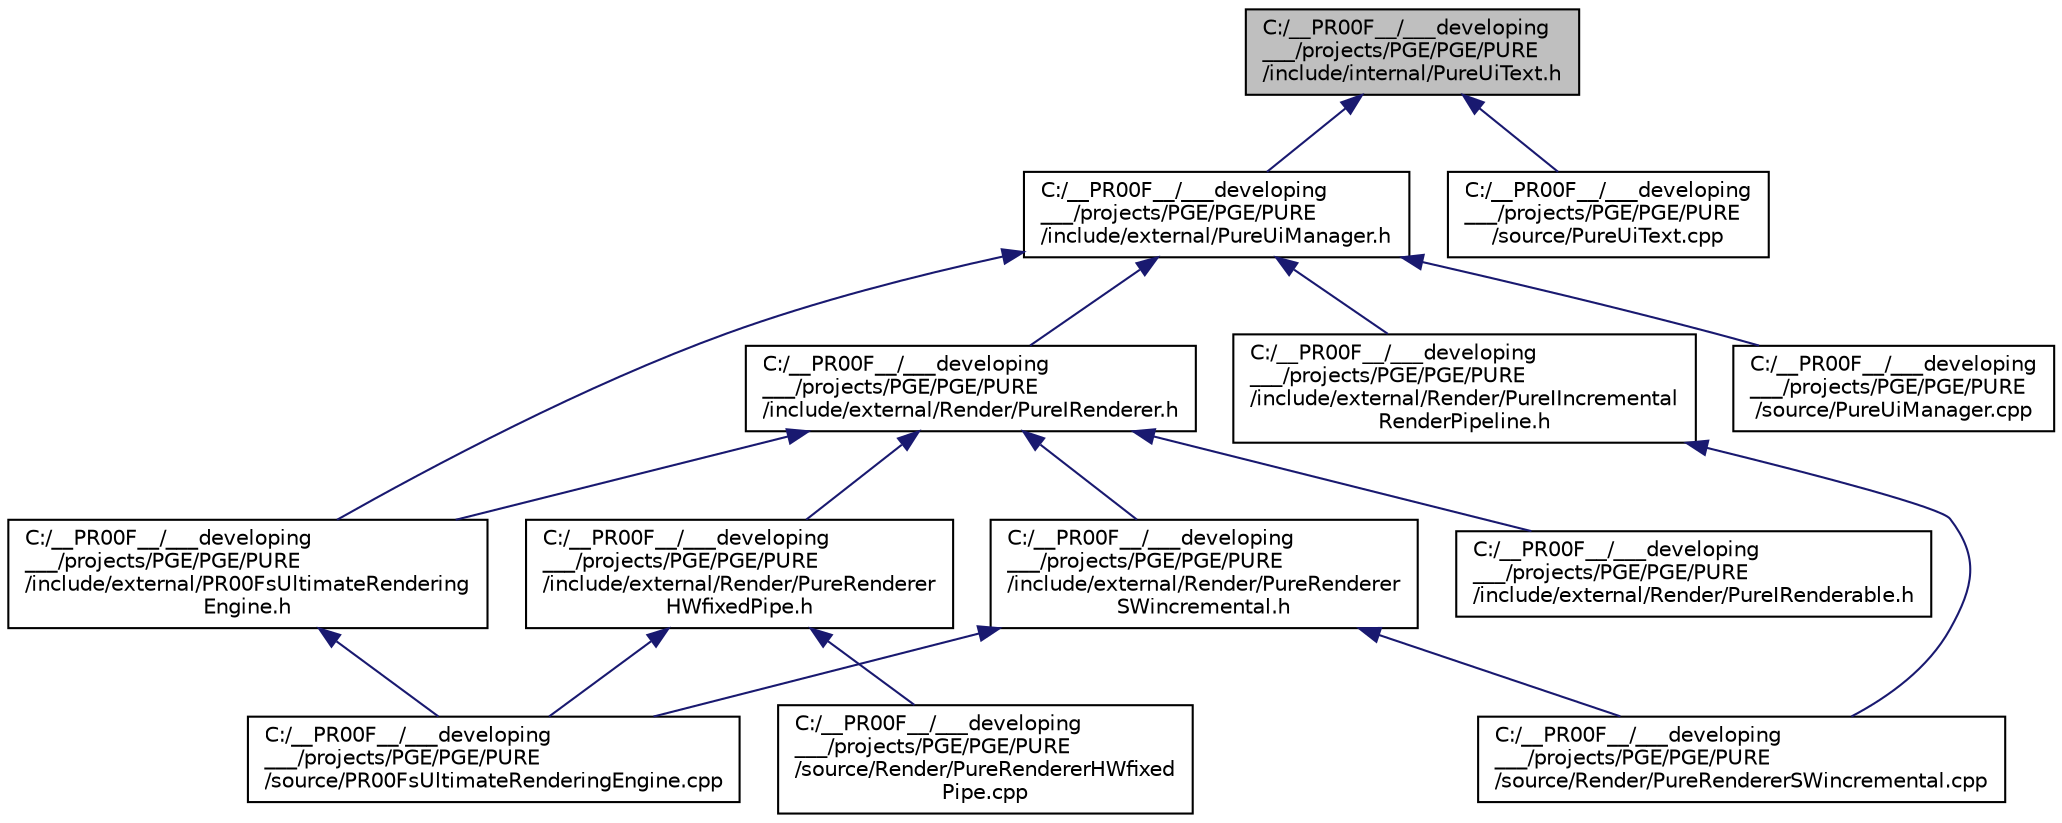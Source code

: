 digraph "C:/__PR00F__/___developing___/projects/PGE/PGE/PURE/include/internal/PureUiText.h"
{
 // LATEX_PDF_SIZE
  edge [fontname="Helvetica",fontsize="10",labelfontname="Helvetica",labelfontsize="10"];
  node [fontname="Helvetica",fontsize="10",shape=record];
  Node1 [label="C:/__PR00F__/___developing\l___/projects/PGE/PGE/PURE\l/include/internal/PureUiText.h",height=0.2,width=0.4,color="black", fillcolor="grey75", style="filled", fontcolor="black",tooltip=" "];
  Node1 -> Node2 [dir="back",color="midnightblue",fontsize="10",style="solid",fontname="Helvetica"];
  Node2 [label="C:/__PR00F__/___developing\l___/projects/PGE/PGE/PURE\l/include/external/PureUiManager.h",height=0.2,width=0.4,color="black", fillcolor="white", style="filled",URL="$_pure_ui_manager_8h.html",tooltip=" "];
  Node2 -> Node3 [dir="back",color="midnightblue",fontsize="10",style="solid",fontname="Helvetica"];
  Node3 [label="C:/__PR00F__/___developing\l___/projects/PGE/PGE/PURE\l/include/external/PR00FsUltimateRendering\lEngine.h",height=0.2,width=0.4,color="black", fillcolor="white", style="filled",URL="$_p_r00_fs_ultimate_rendering_engine_8h.html",tooltip=" "];
  Node3 -> Node4 [dir="back",color="midnightblue",fontsize="10",style="solid",fontname="Helvetica"];
  Node4 [label="C:/__PR00F__/___developing\l___/projects/PGE/PGE/PURE\l/source/PR00FsUltimateRenderingEngine.cpp",height=0.2,width=0.4,color="black", fillcolor="white", style="filled",URL="$_p_r00_fs_ultimate_rendering_engine_8cpp.html",tooltip=" "];
  Node2 -> Node5 [dir="back",color="midnightblue",fontsize="10",style="solid",fontname="Helvetica"];
  Node5 [label="C:/__PR00F__/___developing\l___/projects/PGE/PGE/PURE\l/include/external/Render/PureIIncremental\lRenderPipeline.h",height=0.2,width=0.4,color="black", fillcolor="white", style="filled",URL="$_pure_i_incremental_render_pipeline_8h.html",tooltip=" "];
  Node5 -> Node6 [dir="back",color="midnightblue",fontsize="10",style="solid",fontname="Helvetica"];
  Node6 [label="C:/__PR00F__/___developing\l___/projects/PGE/PGE/PURE\l/source/Render/PureRendererSWincremental.cpp",height=0.2,width=0.4,color="black", fillcolor="white", style="filled",URL="$_pure_renderer_s_wincremental_8cpp.html",tooltip=" "];
  Node2 -> Node7 [dir="back",color="midnightblue",fontsize="10",style="solid",fontname="Helvetica"];
  Node7 [label="C:/__PR00F__/___developing\l___/projects/PGE/PGE/PURE\l/include/external/Render/PureIRenderer.h",height=0.2,width=0.4,color="black", fillcolor="white", style="filled",URL="$_pure_i_renderer_8h.html",tooltip=" "];
  Node7 -> Node3 [dir="back",color="midnightblue",fontsize="10",style="solid",fontname="Helvetica"];
  Node7 -> Node8 [dir="back",color="midnightblue",fontsize="10",style="solid",fontname="Helvetica"];
  Node8 [label="C:/__PR00F__/___developing\l___/projects/PGE/PGE/PURE\l/include/external/Render/PureIRenderable.h",height=0.2,width=0.4,color="black", fillcolor="white", style="filled",URL="$_pure_i_renderable_8h.html",tooltip=" "];
  Node7 -> Node9 [dir="back",color="midnightblue",fontsize="10",style="solid",fontname="Helvetica"];
  Node9 [label="C:/__PR00F__/___developing\l___/projects/PGE/PGE/PURE\l/include/external/Render/PureRenderer\lHWfixedPipe.h",height=0.2,width=0.4,color="black", fillcolor="white", style="filled",URL="$_pure_renderer_h_wfixed_pipe_8h.html",tooltip=" "];
  Node9 -> Node4 [dir="back",color="midnightblue",fontsize="10",style="solid",fontname="Helvetica"];
  Node9 -> Node10 [dir="back",color="midnightblue",fontsize="10",style="solid",fontname="Helvetica"];
  Node10 [label="C:/__PR00F__/___developing\l___/projects/PGE/PGE/PURE\l/source/Render/PureRendererHWfixed\lPipe.cpp",height=0.2,width=0.4,color="black", fillcolor="white", style="filled",URL="$_pure_renderer_h_wfixed_pipe_8cpp.html",tooltip=" "];
  Node7 -> Node11 [dir="back",color="midnightblue",fontsize="10",style="solid",fontname="Helvetica"];
  Node11 [label="C:/__PR00F__/___developing\l___/projects/PGE/PGE/PURE\l/include/external/Render/PureRenderer\lSWincremental.h",height=0.2,width=0.4,color="black", fillcolor="white", style="filled",URL="$_pure_renderer_s_wincremental_8h.html",tooltip=" "];
  Node11 -> Node4 [dir="back",color="midnightblue",fontsize="10",style="solid",fontname="Helvetica"];
  Node11 -> Node6 [dir="back",color="midnightblue",fontsize="10",style="solid",fontname="Helvetica"];
  Node2 -> Node12 [dir="back",color="midnightblue",fontsize="10",style="solid",fontname="Helvetica"];
  Node12 [label="C:/__PR00F__/___developing\l___/projects/PGE/PGE/PURE\l/source/PureUiManager.cpp",height=0.2,width=0.4,color="black", fillcolor="white", style="filled",URL="$_pure_ui_manager_8cpp.html",tooltip=" "];
  Node1 -> Node13 [dir="back",color="midnightblue",fontsize="10",style="solid",fontname="Helvetica"];
  Node13 [label="C:/__PR00F__/___developing\l___/projects/PGE/PGE/PURE\l/source/PureUiText.cpp",height=0.2,width=0.4,color="black", fillcolor="white", style="filled",URL="$_pure_ui_text_8cpp.html",tooltip=" "];
}
